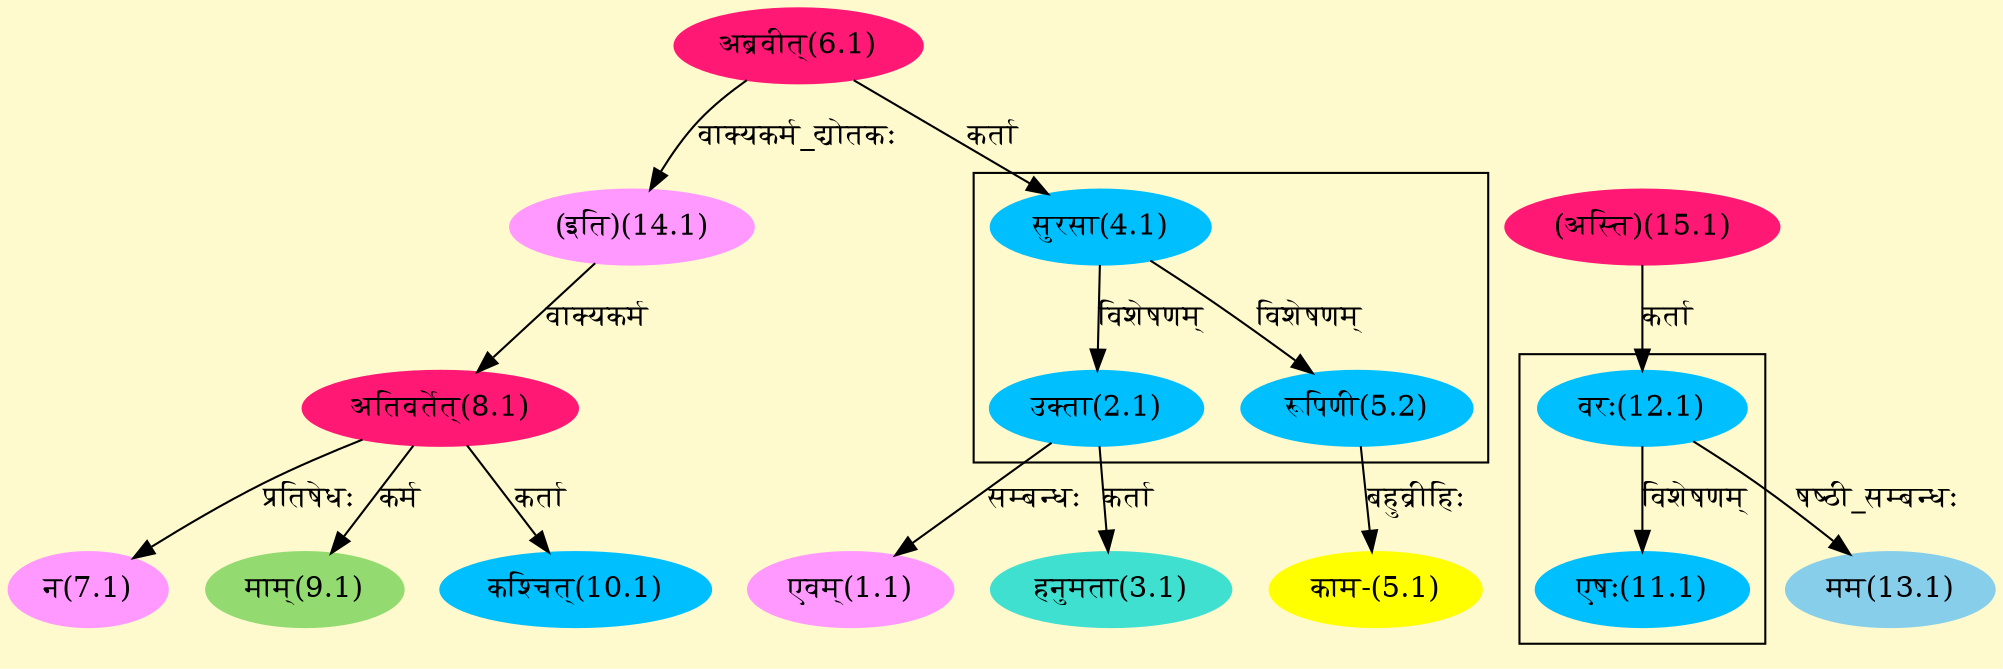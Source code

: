 digraph G{
rankdir=BT;
 compound=true;
 bgcolor="lemonchiffon1";

subgraph cluster_1{
Node2_1 [style=filled, color="#00BFFF" label = "उक्ता(2.1)"]
Node4_1 [style=filled, color="#00BFFF" label = "सुरसा(4.1)"]
Node5_2 [style=filled, color="#00BFFF" label = "रूपिणी(5.2)"]

}

subgraph cluster_2{
Node11_1 [style=filled, color="#00BFFF" label = "एषः(11.1)"]
Node12_1 [style=filled, color="#00BFFF" label = "वरः(12.1)"]

}
Node1_1 [style=filled, color="#FF99FF" label = "एवम्(1.1)"]
Node2_1 [style=filled, color="#00BFFF" label = "उक्ता(2.1)"]
Node3_1 [style=filled, color="#40E0D0" label = "हनुमता(3.1)"]
Node4_1 [style=filled, color="#00BFFF" label = "सुरसा(4.1)"]
Node6_1 [style=filled, color="#FF1975" label = "अब्रवीत्(6.1)"]
Node5_1 [style=filled, color="#FFFF00" label = "काम-(5.1)"]
Node5_2 [style=filled, color="#00BFFF" label = "रूपिणी(5.2)"]
Node [style=filled, color="" label = "()"]
Node7_1 [style=filled, color="#FF99FF" label = "न(7.1)"]
Node8_1 [style=filled, color="#FF1975" label = "अतिवर्तेत्(8.1)"]
Node14_1 [style=filled, color="#FF99FF" label = "(इति)(14.1)"]
Node9_1 [style=filled, color="#93DB70" label = "माम्(9.1)"]
Node10_1 [style=filled, color="#00BFFF" label = "कश्चित्(10.1)"]
Node12_1 [style=filled, color="#00BFFF" label = "वरः(12.1)"]
Node15_1 [style=filled, color="#FF1975" label = "(अस्ति)(15.1)"]
Node13_1 [style=filled, color="#87CEEB" label = "मम(13.1)"]
/* Start of Relations section */

Node1_1 -> Node2_1 [  label="सम्बन्धः"  dir="back" ]
Node2_1 -> Node4_1 [  label="विशेषणम्"  dir="back" ]
Node3_1 -> Node2_1 [  label="कर्ता"  dir="back" ]
Node4_1 -> Node6_1 [  label="कर्ता"  dir="back" ]
Node5_1 -> Node5_2 [  label="बहुव्रीहिः"  dir="back" ]
Node5_2 -> Node4_1 [  label="विशेषणम्"  dir="back" ]
Node7_1 -> Node8_1 [  label="प्रतिषेधः"  dir="back" ]
Node8_1 -> Node14_1 [  label="वाक्यकर्म"  dir="back" ]
Node9_1 -> Node8_1 [  label="कर्म"  dir="back" ]
Node10_1 -> Node8_1 [  label="कर्ता"  dir="back" ]
Node11_1 -> Node12_1 [  label="विशेषणम्"  dir="back" ]
Node12_1 -> Node15_1 [  label="कर्ता"  dir="back" ]
Node13_1 -> Node12_1 [  label="षष्ठी_सम्बन्धः"  dir="back" ]
Node14_1 -> Node6_1 [  label="वाक्यकर्म_द्योतकः"  dir="back" ]
}
